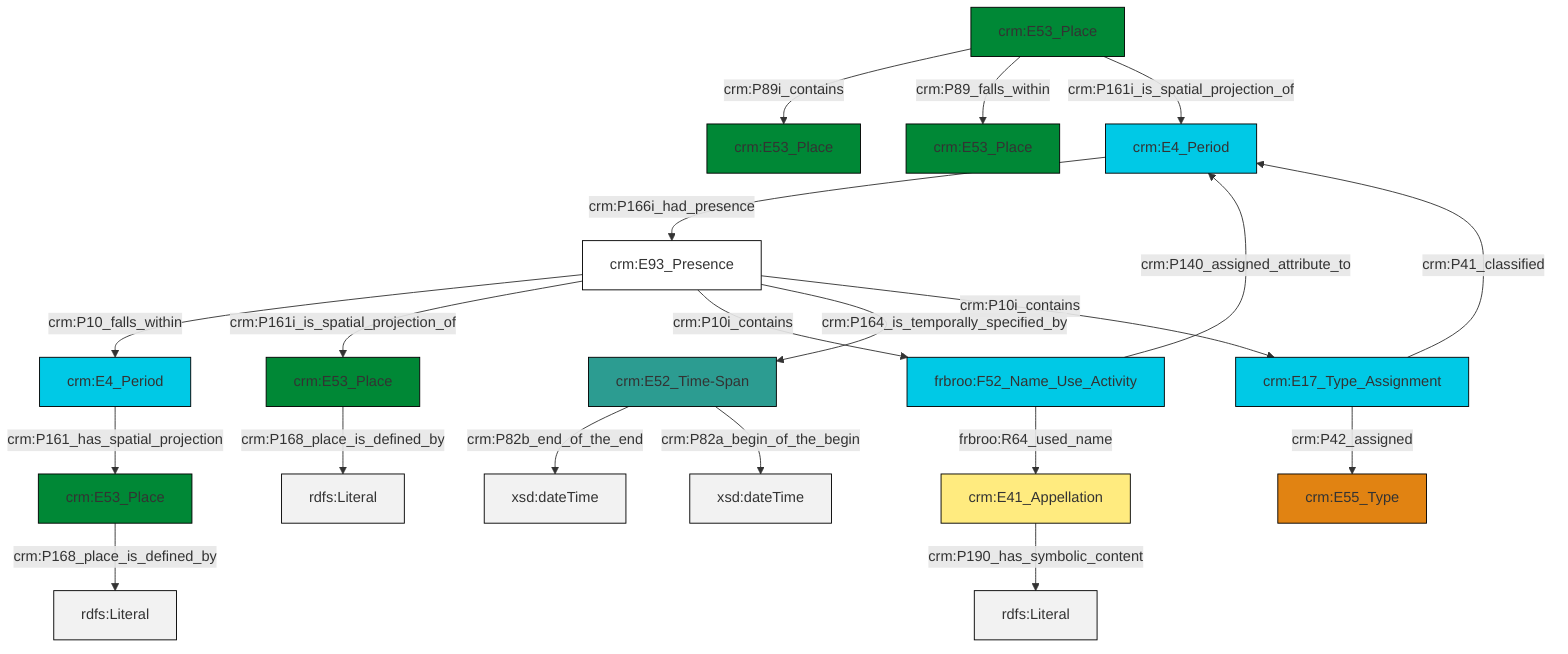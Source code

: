 graph TD
classDef Literal fill:#f2f2f2,stroke:#000000;
classDef CRM_Entity fill:#FFFFFF,stroke:#000000;
classDef Temporal_Entity fill:#00C9E6, stroke:#000000;
classDef Type fill:#E18312, stroke:#000000;
classDef Time-Span fill:#2C9C91, stroke:#000000;
classDef Appellation fill:#FFEB7F, stroke:#000000;
classDef Place fill:#008836, stroke:#000000;
classDef Persistent_Item fill:#B266B2, stroke:#000000;
classDef Conceptual_Object fill:#FFD700, stroke:#000000;
classDef Physical_Thing fill:#D2B48C, stroke:#000000;
classDef Actor fill:#f58aad, stroke:#000000;
classDef PC_Classes fill:#4ce600, stroke:#000000;
classDef Multi fill:#cccccc,stroke:#000000;

4["crm:E17_Type_Assignment"]:::Temporal_Entity -->|crm:P41_classified| 5["crm:E4_Period"]:::Temporal_Entity
0["crm:E53_Place"]:::Place -->|crm:P89i_contains| 2["crm:E53_Place"]:::Place
8["crm:E93_Presence"]:::CRM_Entity -->|crm:P10_falls_within| 9["crm:E4_Period"]:::Temporal_Entity
10["frbroo:F52_Name_Use_Activity"]:::Temporal_Entity -->|crm:P140_assigned_attribute_to| 5["crm:E4_Period"]:::Temporal_Entity
8["crm:E93_Presence"]:::CRM_Entity -->|crm:P161i_is_spatial_projection_of| 12["crm:E53_Place"]:::Place
13["crm:E52_Time-Span"]:::Time-Span -->|crm:P82b_end_of_the_end| 14[xsd:dateTime]:::Literal
4["crm:E17_Type_Assignment"]:::Temporal_Entity -->|crm:P42_assigned| 15["crm:E55_Type"]:::Type
9["crm:E4_Period"]:::Temporal_Entity -->|crm:P161_has_spatial_projection| 16["crm:E53_Place"]:::Place
6["crm:E41_Appellation"]:::Appellation -->|crm:P190_has_symbolic_content| 18[rdfs:Literal]:::Literal
16["crm:E53_Place"]:::Place -->|crm:P168_place_is_defined_by| 19[rdfs:Literal]:::Literal
8["crm:E93_Presence"]:::CRM_Entity -->|crm:P10i_contains| 10["frbroo:F52_Name_Use_Activity"]:::Temporal_Entity
12["crm:E53_Place"]:::Place -->|crm:P168_place_is_defined_by| 20[rdfs:Literal]:::Literal
0["crm:E53_Place"]:::Place -->|crm:P89_falls_within| 21["crm:E53_Place"]:::Place
8["crm:E93_Presence"]:::CRM_Entity -->|crm:P164_is_temporally_specified_by| 13["crm:E52_Time-Span"]:::Time-Span
0["crm:E53_Place"]:::Place -->|crm:P161i_is_spatial_projection_of| 5["crm:E4_Period"]:::Temporal_Entity
10["frbroo:F52_Name_Use_Activity"]:::Temporal_Entity -->|frbroo:R64_used_name| 6["crm:E41_Appellation"]:::Appellation
5["crm:E4_Period"]:::Temporal_Entity -->|crm:P166i_had_presence| 8["crm:E93_Presence"]:::CRM_Entity
8["crm:E93_Presence"]:::CRM_Entity -->|crm:P10i_contains| 4["crm:E17_Type_Assignment"]:::Temporal_Entity
13["crm:E52_Time-Span"]:::Time-Span -->|crm:P82a_begin_of_the_begin| 29[xsd:dateTime]:::Literal